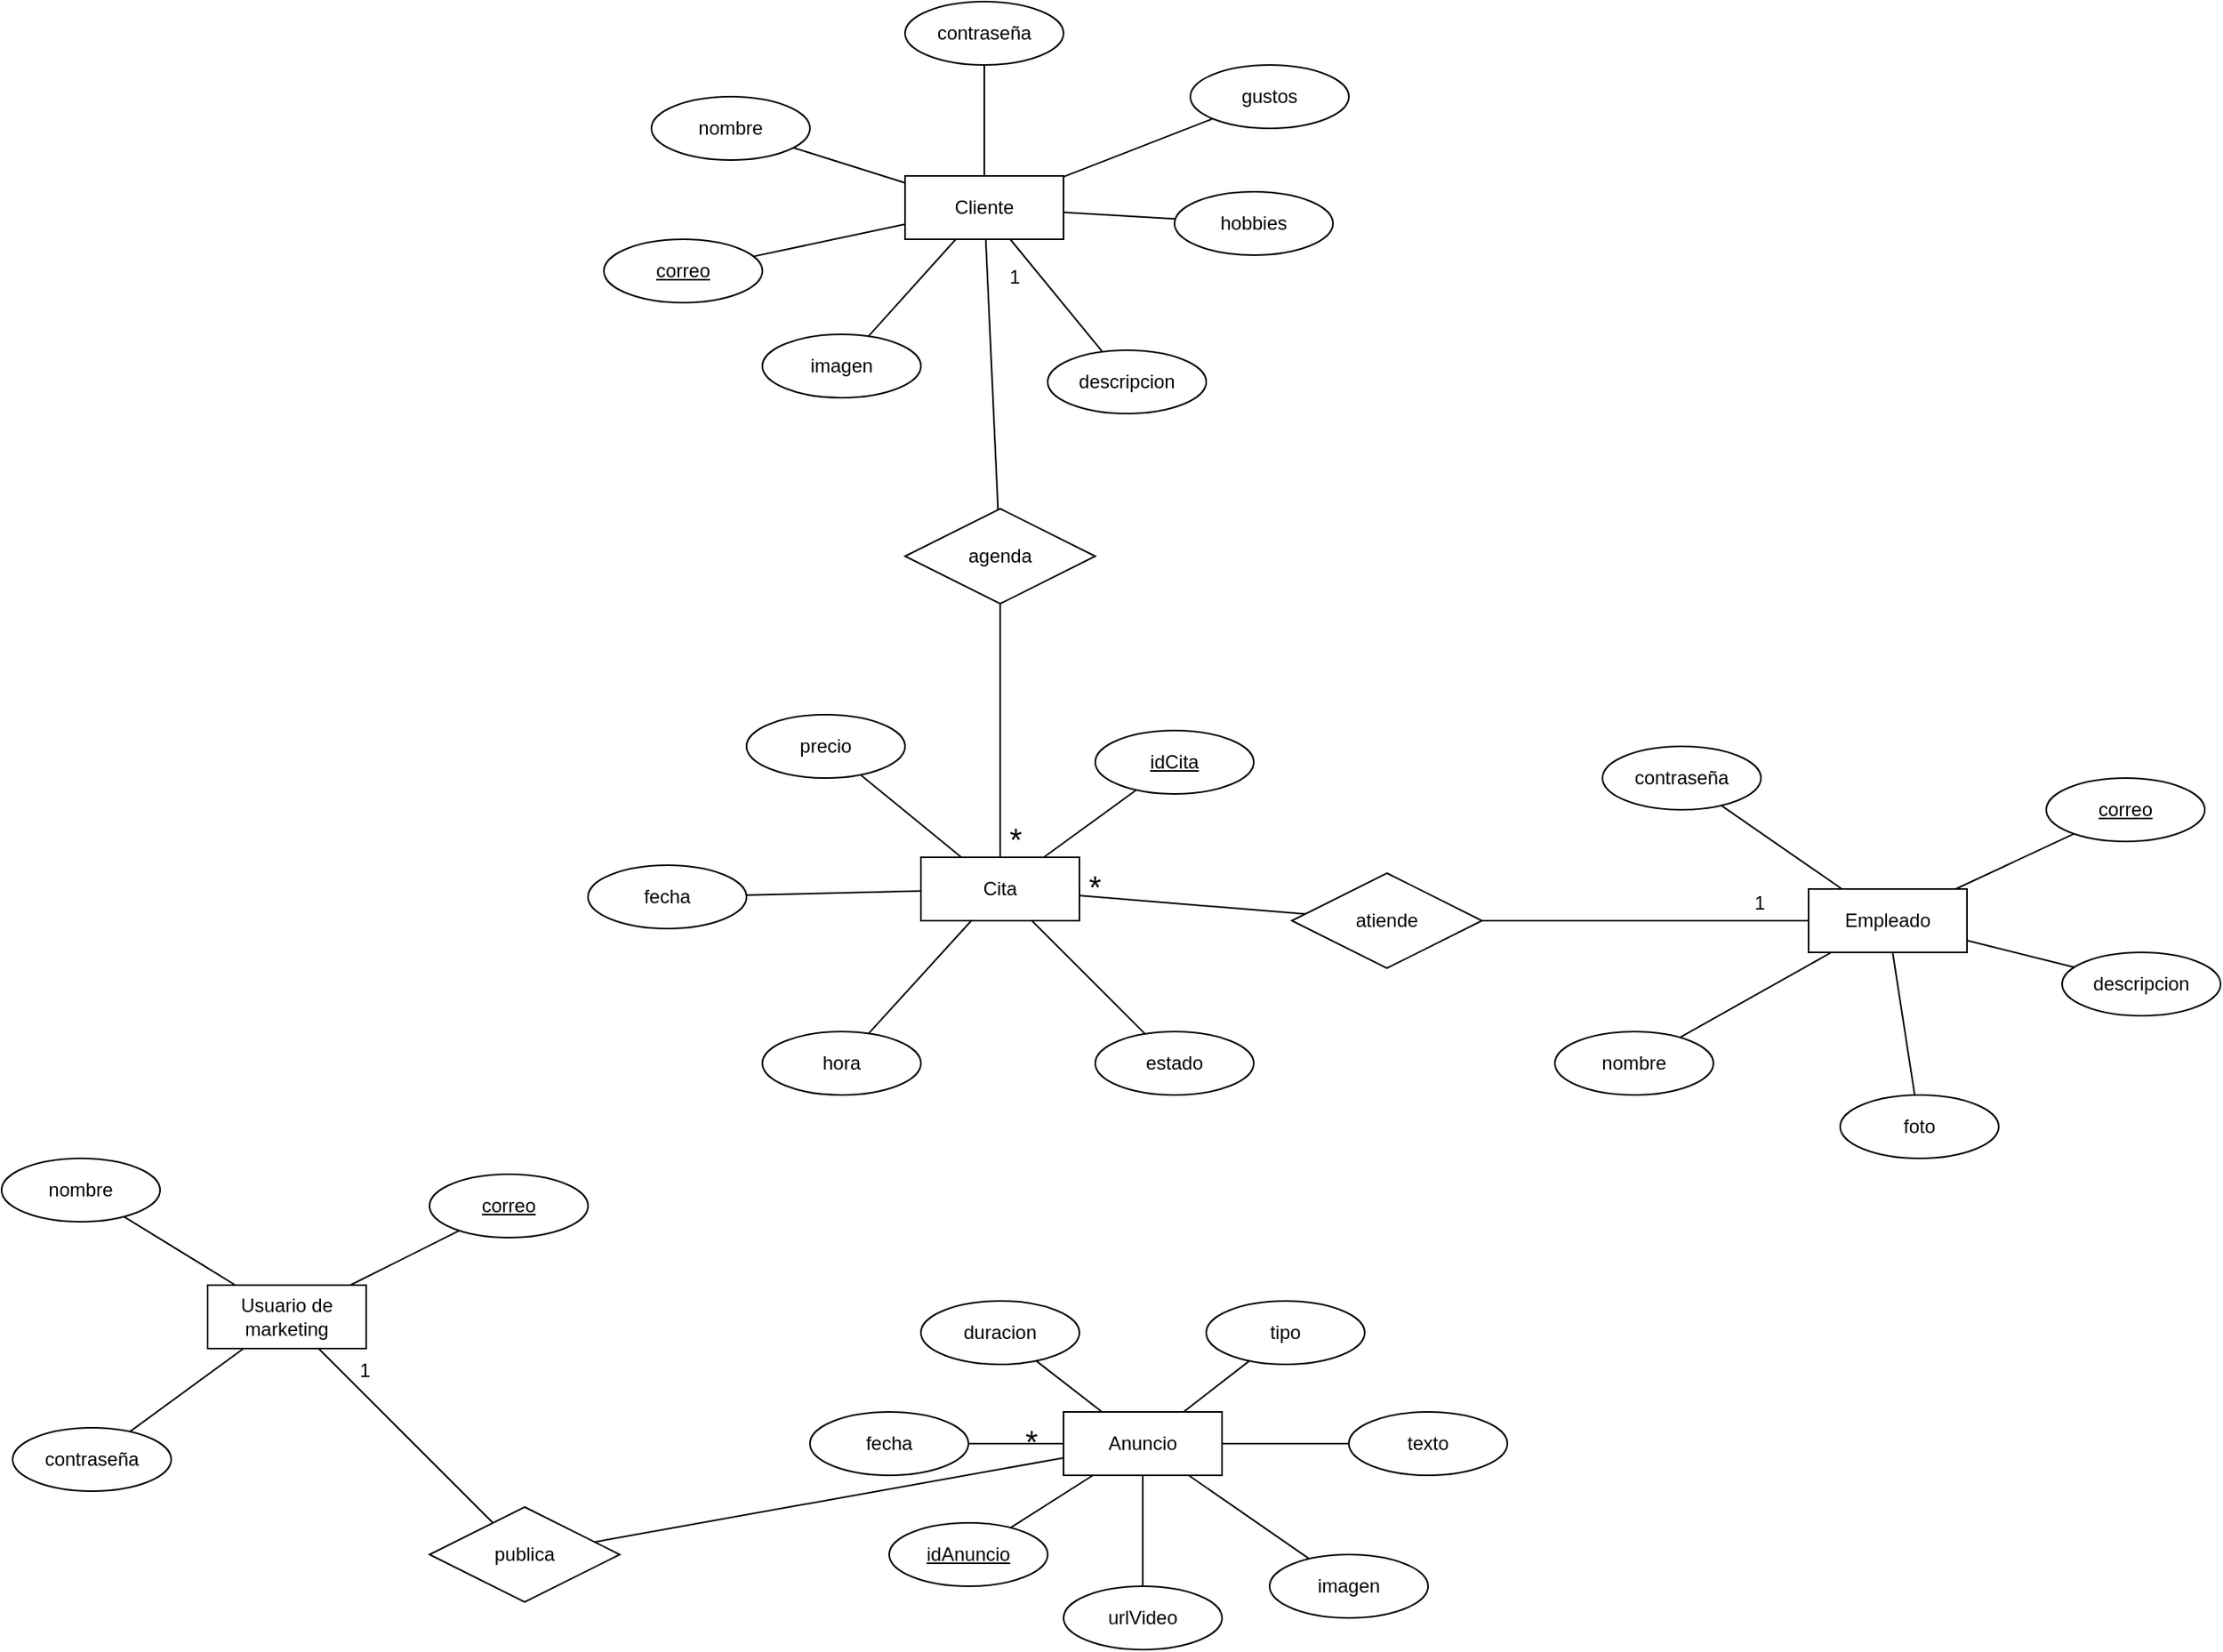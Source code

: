 <mxfile version="21.2.8" type="device">
  <diagram name="Página-1" id="iFWxAaB9A3a9G5m1DopU">
    <mxGraphModel dx="2195" dy="838" grid="1" gridSize="10" guides="1" tooltips="1" connect="1" arrows="1" fold="1" page="1" pageScale="1" pageWidth="827" pageHeight="1169" math="0" shadow="0">
      <root>
        <mxCell id="0" />
        <mxCell id="1" parent="0" />
        <mxCell id="DJ1SZZ3aCuItbE3y70CO-1" value="Cliente" style="whiteSpace=wrap;html=1;align=center;" vertex="1" parent="1">
          <mxGeometry x="50" y="230" width="100" height="40" as="geometry" />
        </mxCell>
        <mxCell id="DJ1SZZ3aCuItbE3y70CO-2" value="nombre" style="ellipse;whiteSpace=wrap;html=1;align=center;" vertex="1" parent="1">
          <mxGeometry x="-110" y="180" width="100" height="40" as="geometry" />
        </mxCell>
        <mxCell id="DJ1SZZ3aCuItbE3y70CO-3" value="contraseña" style="ellipse;whiteSpace=wrap;html=1;align=center;" vertex="1" parent="1">
          <mxGeometry x="50" y="120" width="100" height="40" as="geometry" />
        </mxCell>
        <mxCell id="DJ1SZZ3aCuItbE3y70CO-4" value="imagen" style="ellipse;whiteSpace=wrap;html=1;align=center;" vertex="1" parent="1">
          <mxGeometry x="-40" y="330" width="100" height="40" as="geometry" />
        </mxCell>
        <mxCell id="DJ1SZZ3aCuItbE3y70CO-5" value="descripcion" style="ellipse;whiteSpace=wrap;html=1;align=center;" vertex="1" parent="1">
          <mxGeometry x="140" y="340" width="100" height="40" as="geometry" />
        </mxCell>
        <mxCell id="DJ1SZZ3aCuItbE3y70CO-6" value="hobbies" style="ellipse;whiteSpace=wrap;html=1;align=center;" vertex="1" parent="1">
          <mxGeometry x="220" y="240" width="100" height="40" as="geometry" />
        </mxCell>
        <mxCell id="DJ1SZZ3aCuItbE3y70CO-7" value="gustos" style="ellipse;whiteSpace=wrap;html=1;align=center;" vertex="1" parent="1">
          <mxGeometry x="230" y="160" width="100" height="40" as="geometry" />
        </mxCell>
        <mxCell id="DJ1SZZ3aCuItbE3y70CO-8" value="correo" style="ellipse;whiteSpace=wrap;html=1;align=center;fontStyle=4;" vertex="1" parent="1">
          <mxGeometry x="-140" y="270" width="100" height="40" as="geometry" />
        </mxCell>
        <mxCell id="DJ1SZZ3aCuItbE3y70CO-9" value="" style="endArrow=none;html=1;rounded=0;" edge="1" parent="1" source="DJ1SZZ3aCuItbE3y70CO-8" target="DJ1SZZ3aCuItbE3y70CO-1">
          <mxGeometry relative="1" as="geometry">
            <mxPoint x="-20" y="260" as="sourcePoint" />
            <mxPoint x="140" y="260" as="targetPoint" />
          </mxGeometry>
        </mxCell>
        <mxCell id="DJ1SZZ3aCuItbE3y70CO-10" value="" style="endArrow=none;html=1;rounded=0;" edge="1" parent="1" source="DJ1SZZ3aCuItbE3y70CO-4" target="DJ1SZZ3aCuItbE3y70CO-1">
          <mxGeometry relative="1" as="geometry">
            <mxPoint x="-36" y="291" as="sourcePoint" />
            <mxPoint x="60" y="271" as="targetPoint" />
          </mxGeometry>
        </mxCell>
        <mxCell id="DJ1SZZ3aCuItbE3y70CO-11" value="" style="endArrow=none;html=1;rounded=0;" edge="1" parent="1" source="DJ1SZZ3aCuItbE3y70CO-5" target="DJ1SZZ3aCuItbE3y70CO-1">
          <mxGeometry relative="1" as="geometry">
            <mxPoint x="37" y="341" as="sourcePoint" />
            <mxPoint x="92" y="280" as="targetPoint" />
          </mxGeometry>
        </mxCell>
        <mxCell id="DJ1SZZ3aCuItbE3y70CO-12" value="" style="endArrow=none;html=1;rounded=0;" edge="1" parent="1" source="DJ1SZZ3aCuItbE3y70CO-6" target="DJ1SZZ3aCuItbE3y70CO-1">
          <mxGeometry relative="1" as="geometry">
            <mxPoint x="185" y="351" as="sourcePoint" />
            <mxPoint x="126" y="280" as="targetPoint" />
          </mxGeometry>
        </mxCell>
        <mxCell id="DJ1SZZ3aCuItbE3y70CO-13" value="" style="endArrow=none;html=1;rounded=0;" edge="1" parent="1" source="DJ1SZZ3aCuItbE3y70CO-7" target="DJ1SZZ3aCuItbE3y70CO-1">
          <mxGeometry relative="1" as="geometry">
            <mxPoint x="231" y="267" as="sourcePoint" />
            <mxPoint x="160" y="263" as="targetPoint" />
          </mxGeometry>
        </mxCell>
        <mxCell id="DJ1SZZ3aCuItbE3y70CO-14" value="" style="endArrow=none;html=1;rounded=0;" edge="1" parent="1" source="DJ1SZZ3aCuItbE3y70CO-3" target="DJ1SZZ3aCuItbE3y70CO-1">
          <mxGeometry relative="1" as="geometry">
            <mxPoint x="254" y="204" as="sourcePoint" />
            <mxPoint x="160" y="241" as="targetPoint" />
          </mxGeometry>
        </mxCell>
        <mxCell id="DJ1SZZ3aCuItbE3y70CO-15" value="" style="endArrow=none;html=1;rounded=0;" edge="1" parent="1" source="DJ1SZZ3aCuItbE3y70CO-2" target="DJ1SZZ3aCuItbE3y70CO-1">
          <mxGeometry relative="1" as="geometry">
            <mxPoint x="110" y="170" as="sourcePoint" />
            <mxPoint x="110" y="240" as="targetPoint" />
          </mxGeometry>
        </mxCell>
        <mxCell id="DJ1SZZ3aCuItbE3y70CO-16" value="Cita" style="whiteSpace=wrap;html=1;align=center;" vertex="1" parent="1">
          <mxGeometry x="60" y="660" width="100" height="40" as="geometry" />
        </mxCell>
        <mxCell id="DJ1SZZ3aCuItbE3y70CO-17" value="fecha" style="ellipse;whiteSpace=wrap;html=1;align=center;" vertex="1" parent="1">
          <mxGeometry x="-150" y="665" width="100" height="40" as="geometry" />
        </mxCell>
        <mxCell id="DJ1SZZ3aCuItbE3y70CO-18" value="hora" style="ellipse;whiteSpace=wrap;html=1;align=center;" vertex="1" parent="1">
          <mxGeometry x="-40" y="770" width="100" height="40" as="geometry" />
        </mxCell>
        <mxCell id="DJ1SZZ3aCuItbE3y70CO-19" value="precio" style="ellipse;whiteSpace=wrap;html=1;align=center;" vertex="1" parent="1">
          <mxGeometry x="-50" y="570" width="100" height="40" as="geometry" />
        </mxCell>
        <mxCell id="DJ1SZZ3aCuItbE3y70CO-20" value="idCita" style="ellipse;whiteSpace=wrap;html=1;align=center;fontStyle=4;" vertex="1" parent="1">
          <mxGeometry x="170" y="580" width="100" height="40" as="geometry" />
        </mxCell>
        <mxCell id="DJ1SZZ3aCuItbE3y70CO-21" value="estado" style="ellipse;whiteSpace=wrap;html=1;align=center;" vertex="1" parent="1">
          <mxGeometry x="170" y="770" width="100" height="40" as="geometry" />
        </mxCell>
        <mxCell id="DJ1SZZ3aCuItbE3y70CO-22" value="" style="endArrow=none;html=1;rounded=0;" edge="1" parent="1" source="DJ1SZZ3aCuItbE3y70CO-17" target="DJ1SZZ3aCuItbE3y70CO-16">
          <mxGeometry relative="1" as="geometry">
            <mxPoint x="-150" y="600" as="sourcePoint" />
            <mxPoint x="10" y="600" as="targetPoint" />
          </mxGeometry>
        </mxCell>
        <mxCell id="DJ1SZZ3aCuItbE3y70CO-23" value="" style="endArrow=none;html=1;rounded=0;" edge="1" parent="1" source="DJ1SZZ3aCuItbE3y70CO-18" target="DJ1SZZ3aCuItbE3y70CO-16">
          <mxGeometry relative="1" as="geometry">
            <mxPoint x="-40" y="694" as="sourcePoint" />
            <mxPoint x="70" y="691" as="targetPoint" />
          </mxGeometry>
        </mxCell>
        <mxCell id="DJ1SZZ3aCuItbE3y70CO-24" value="" style="endArrow=none;html=1;rounded=0;" edge="1" parent="1" source="DJ1SZZ3aCuItbE3y70CO-21" target="DJ1SZZ3aCuItbE3y70CO-16">
          <mxGeometry relative="1" as="geometry">
            <mxPoint x="37" y="781" as="sourcePoint" />
            <mxPoint x="102" y="710" as="targetPoint" />
          </mxGeometry>
        </mxCell>
        <mxCell id="DJ1SZZ3aCuItbE3y70CO-25" value="" style="endArrow=none;html=1;rounded=0;" edge="1" parent="1" source="DJ1SZZ3aCuItbE3y70CO-16" target="DJ1SZZ3aCuItbE3y70CO-20">
          <mxGeometry relative="1" as="geometry">
            <mxPoint x="211" y="781" as="sourcePoint" />
            <mxPoint x="140" y="710" as="targetPoint" />
          </mxGeometry>
        </mxCell>
        <mxCell id="DJ1SZZ3aCuItbE3y70CO-26" value="" style="endArrow=none;html=1;rounded=0;" edge="1" parent="1" source="DJ1SZZ3aCuItbE3y70CO-16" target="DJ1SZZ3aCuItbE3y70CO-19">
          <mxGeometry relative="1" as="geometry">
            <mxPoint x="148" y="670" as="sourcePoint" />
            <mxPoint x="206" y="628" as="targetPoint" />
          </mxGeometry>
        </mxCell>
        <mxCell id="DJ1SZZ3aCuItbE3y70CO-27" value="agenda" style="shape=rhombus;perimeter=rhombusPerimeter;whiteSpace=wrap;html=1;align=center;" vertex="1" parent="1">
          <mxGeometry x="50" y="440" width="120" height="60" as="geometry" />
        </mxCell>
        <mxCell id="DJ1SZZ3aCuItbE3y70CO-29" value="" style="endArrow=none;html=1;rounded=0;" edge="1" parent="1" source="DJ1SZZ3aCuItbE3y70CO-1" target="DJ1SZZ3aCuItbE3y70CO-27">
          <mxGeometry relative="1" as="geometry">
            <mxPoint x="350" y="500" as="sourcePoint" />
            <mxPoint x="510" y="500" as="targetPoint" />
          </mxGeometry>
        </mxCell>
        <mxCell id="DJ1SZZ3aCuItbE3y70CO-30" value="" style="endArrow=none;html=1;rounded=0;" edge="1" parent="1" source="DJ1SZZ3aCuItbE3y70CO-27" target="DJ1SZZ3aCuItbE3y70CO-16">
          <mxGeometry relative="1" as="geometry">
            <mxPoint x="250" y="540" as="sourcePoint" />
            <mxPoint x="410" y="540" as="targetPoint" />
          </mxGeometry>
        </mxCell>
        <mxCell id="DJ1SZZ3aCuItbE3y70CO-31" value="1" style="text;strokeColor=none;fillColor=none;spacingLeft=4;spacingRight=4;overflow=hidden;rotatable=0;points=[[0,0.5],[1,0.5]];portConstraint=eastwest;fontSize=12;whiteSpace=wrap;html=1;" vertex="1" parent="1">
          <mxGeometry x="110" y="280" width="40" height="30" as="geometry" />
        </mxCell>
        <mxCell id="DJ1SZZ3aCuItbE3y70CO-32" value="&lt;font style=&quot;font-size: 20px;&quot;&gt;*&lt;/font&gt;" style="text;strokeColor=none;fillColor=none;spacingLeft=4;spacingRight=4;overflow=hidden;rotatable=0;points=[[0,0.5],[1,0.5]];portConstraint=eastwest;fontSize=12;whiteSpace=wrap;html=1;" vertex="1" parent="1">
          <mxGeometry x="110" y="630" width="40" height="30" as="geometry" />
        </mxCell>
        <mxCell id="DJ1SZZ3aCuItbE3y70CO-33" value="Empleado" style="whiteSpace=wrap;html=1;align=center;" vertex="1" parent="1">
          <mxGeometry x="620" y="680" width="100" height="40" as="geometry" />
        </mxCell>
        <mxCell id="DJ1SZZ3aCuItbE3y70CO-34" value="nombre" style="ellipse;whiteSpace=wrap;html=1;align=center;" vertex="1" parent="1">
          <mxGeometry x="460" y="770" width="100" height="40" as="geometry" />
        </mxCell>
        <mxCell id="DJ1SZZ3aCuItbE3y70CO-35" value="" style="endArrow=none;html=1;rounded=0;" edge="1" parent="1" source="DJ1SZZ3aCuItbE3y70CO-34" target="DJ1SZZ3aCuItbE3y70CO-33">
          <mxGeometry relative="1" as="geometry">
            <mxPoint x="460" y="700" as="sourcePoint" />
            <mxPoint x="620" y="700" as="targetPoint" />
          </mxGeometry>
        </mxCell>
        <mxCell id="DJ1SZZ3aCuItbE3y70CO-36" value="contraseña" style="ellipse;whiteSpace=wrap;html=1;align=center;" vertex="1" parent="1">
          <mxGeometry x="490" y="590" width="100" height="40" as="geometry" />
        </mxCell>
        <mxCell id="DJ1SZZ3aCuItbE3y70CO-37" value="foto" style="ellipse;whiteSpace=wrap;html=1;align=center;" vertex="1" parent="1">
          <mxGeometry x="640" y="810" width="100" height="40" as="geometry" />
        </mxCell>
        <mxCell id="DJ1SZZ3aCuItbE3y70CO-38" value="descripcion" style="ellipse;whiteSpace=wrap;html=1;align=center;" vertex="1" parent="1">
          <mxGeometry x="780" y="720" width="100" height="40" as="geometry" />
        </mxCell>
        <mxCell id="DJ1SZZ3aCuItbE3y70CO-39" value="correo" style="ellipse;whiteSpace=wrap;html=1;align=center;fontStyle=4;" vertex="1" parent="1">
          <mxGeometry x="770" y="610" width="100" height="40" as="geometry" />
        </mxCell>
        <mxCell id="DJ1SZZ3aCuItbE3y70CO-40" value="" style="endArrow=none;html=1;rounded=0;" edge="1" parent="1" source="DJ1SZZ3aCuItbE3y70CO-37" target="DJ1SZZ3aCuItbE3y70CO-33">
          <mxGeometry relative="1" as="geometry">
            <mxPoint x="549" y="784" as="sourcePoint" />
            <mxPoint x="644" y="730" as="targetPoint" />
          </mxGeometry>
        </mxCell>
        <mxCell id="DJ1SZZ3aCuItbE3y70CO-41" value="" style="endArrow=none;html=1;rounded=0;" edge="1" parent="1" source="DJ1SZZ3aCuItbE3y70CO-33" target="DJ1SZZ3aCuItbE3y70CO-38">
          <mxGeometry relative="1" as="geometry">
            <mxPoint x="559" y="794" as="sourcePoint" />
            <mxPoint x="654" y="740" as="targetPoint" />
          </mxGeometry>
        </mxCell>
        <mxCell id="DJ1SZZ3aCuItbE3y70CO-42" value="" style="endArrow=none;html=1;rounded=0;" edge="1" parent="1" source="DJ1SZZ3aCuItbE3y70CO-33" target="DJ1SZZ3aCuItbE3y70CO-39">
          <mxGeometry relative="1" as="geometry">
            <mxPoint x="730" y="723" as="sourcePoint" />
            <mxPoint x="798" y="739" as="targetPoint" />
          </mxGeometry>
        </mxCell>
        <mxCell id="DJ1SZZ3aCuItbE3y70CO-43" value="" style="endArrow=none;html=1;rounded=0;" edge="1" parent="1" source="DJ1SZZ3aCuItbE3y70CO-33" target="DJ1SZZ3aCuItbE3y70CO-36">
          <mxGeometry relative="1" as="geometry">
            <mxPoint x="723" y="690" as="sourcePoint" />
            <mxPoint x="797" y="655" as="targetPoint" />
          </mxGeometry>
        </mxCell>
        <mxCell id="DJ1SZZ3aCuItbE3y70CO-44" value="atiende" style="shape=rhombus;perimeter=rhombusPerimeter;whiteSpace=wrap;html=1;align=center;" vertex="1" parent="1">
          <mxGeometry x="294" y="670" width="120" height="60" as="geometry" />
        </mxCell>
        <mxCell id="DJ1SZZ3aCuItbE3y70CO-45" value="" style="endArrow=none;html=1;rounded=0;" edge="1" parent="1" source="DJ1SZZ3aCuItbE3y70CO-16" target="DJ1SZZ3aCuItbE3y70CO-44">
          <mxGeometry relative="1" as="geometry">
            <mxPoint x="320" y="620" as="sourcePoint" />
            <mxPoint x="480" y="620" as="targetPoint" />
          </mxGeometry>
        </mxCell>
        <mxCell id="DJ1SZZ3aCuItbE3y70CO-46" value="" style="endArrow=none;html=1;rounded=0;" edge="1" parent="1" source="DJ1SZZ3aCuItbE3y70CO-44" target="DJ1SZZ3aCuItbE3y70CO-33">
          <mxGeometry relative="1" as="geometry">
            <mxPoint x="350" y="570" as="sourcePoint" />
            <mxPoint x="510" y="570" as="targetPoint" />
          </mxGeometry>
        </mxCell>
        <mxCell id="DJ1SZZ3aCuItbE3y70CO-47" value="1" style="text;strokeColor=none;fillColor=none;spacingLeft=4;spacingRight=4;overflow=hidden;rotatable=0;points=[[0,0.5],[1,0.5]];portConstraint=eastwest;fontSize=12;whiteSpace=wrap;html=1;" vertex="1" parent="1">
          <mxGeometry x="580" y="675" width="40" height="30" as="geometry" />
        </mxCell>
        <mxCell id="DJ1SZZ3aCuItbE3y70CO-48" value="&lt;font style=&quot;font-size: 20px;&quot;&gt;*&lt;/font&gt;" style="text;strokeColor=none;fillColor=none;spacingLeft=4;spacingRight=4;overflow=hidden;rotatable=0;points=[[0,0.5],[1,0.5]];portConstraint=eastwest;fontSize=12;whiteSpace=wrap;html=1;" vertex="1" parent="1">
          <mxGeometry x="160" y="660" width="40" height="30" as="geometry" />
        </mxCell>
        <mxCell id="DJ1SZZ3aCuItbE3y70CO-49" value="Usuario de marketing" style="whiteSpace=wrap;html=1;align=center;" vertex="1" parent="1">
          <mxGeometry x="-390" y="930" width="100" height="40" as="geometry" />
        </mxCell>
        <mxCell id="DJ1SZZ3aCuItbE3y70CO-50" value="nombre" style="ellipse;whiteSpace=wrap;html=1;align=center;" vertex="1" parent="1">
          <mxGeometry x="-520" y="850" width="100" height="40" as="geometry" />
        </mxCell>
        <mxCell id="DJ1SZZ3aCuItbE3y70CO-51" value="contraseña" style="ellipse;whiteSpace=wrap;html=1;align=center;" vertex="1" parent="1">
          <mxGeometry x="-513" y="1020" width="100" height="40" as="geometry" />
        </mxCell>
        <mxCell id="DJ1SZZ3aCuItbE3y70CO-52" value="correo" style="ellipse;whiteSpace=wrap;html=1;align=center;fontStyle=4;" vertex="1" parent="1">
          <mxGeometry x="-250" y="860" width="100" height="40" as="geometry" />
        </mxCell>
        <mxCell id="DJ1SZZ3aCuItbE3y70CO-53" value="" style="endArrow=none;html=1;rounded=0;" edge="1" parent="1" source="DJ1SZZ3aCuItbE3y70CO-51" target="DJ1SZZ3aCuItbE3y70CO-49">
          <mxGeometry relative="1" as="geometry">
            <mxPoint x="-380" y="1050" as="sourcePoint" />
            <mxPoint x="-220" y="1050" as="targetPoint" />
          </mxGeometry>
        </mxCell>
        <mxCell id="DJ1SZZ3aCuItbE3y70CO-54" value="" style="endArrow=none;html=1;rounded=0;" edge="1" parent="1" source="DJ1SZZ3aCuItbE3y70CO-50" target="DJ1SZZ3aCuItbE3y70CO-49">
          <mxGeometry relative="1" as="geometry">
            <mxPoint x="-390" y="840" as="sourcePoint" />
            <mxPoint x="-230" y="840" as="targetPoint" />
          </mxGeometry>
        </mxCell>
        <mxCell id="DJ1SZZ3aCuItbE3y70CO-55" value="" style="endArrow=none;html=1;rounded=0;" edge="1" parent="1" source="DJ1SZZ3aCuItbE3y70CO-49" target="DJ1SZZ3aCuItbE3y70CO-52">
          <mxGeometry relative="1" as="geometry">
            <mxPoint x="-170" y="1020" as="sourcePoint" />
            <mxPoint x="-10" y="1020" as="targetPoint" />
          </mxGeometry>
        </mxCell>
        <mxCell id="DJ1SZZ3aCuItbE3y70CO-56" value="Anuncio" style="whiteSpace=wrap;html=1;align=center;" vertex="1" parent="1">
          <mxGeometry x="150" y="1010" width="100" height="40" as="geometry" />
        </mxCell>
        <mxCell id="DJ1SZZ3aCuItbE3y70CO-57" value="fecha" style="ellipse;whiteSpace=wrap;html=1;align=center;" vertex="1" parent="1">
          <mxGeometry x="-10" y="1010" width="100" height="40" as="geometry" />
        </mxCell>
        <mxCell id="DJ1SZZ3aCuItbE3y70CO-58" value="idAnuncio" style="ellipse;whiteSpace=wrap;html=1;align=center;fontStyle=4;" vertex="1" parent="1">
          <mxGeometry x="40" y="1080" width="100" height="40" as="geometry" />
        </mxCell>
        <mxCell id="DJ1SZZ3aCuItbE3y70CO-59" value="duracion" style="ellipse;whiteSpace=wrap;html=1;align=center;" vertex="1" parent="1">
          <mxGeometry x="60" y="940" width="100" height="40" as="geometry" />
        </mxCell>
        <mxCell id="DJ1SZZ3aCuItbE3y70CO-60" value="tipo" style="ellipse;whiteSpace=wrap;html=1;align=center;" vertex="1" parent="1">
          <mxGeometry x="240" y="940" width="100" height="40" as="geometry" />
        </mxCell>
        <mxCell id="DJ1SZZ3aCuItbE3y70CO-61" value="texto" style="ellipse;whiteSpace=wrap;html=1;align=center;" vertex="1" parent="1">
          <mxGeometry x="330" y="1010" width="100" height="40" as="geometry" />
        </mxCell>
        <mxCell id="DJ1SZZ3aCuItbE3y70CO-62" value="imagen" style="ellipse;whiteSpace=wrap;html=1;align=center;" vertex="1" parent="1">
          <mxGeometry x="280" y="1100" width="100" height="40" as="geometry" />
        </mxCell>
        <mxCell id="DJ1SZZ3aCuItbE3y70CO-63" value="urlVideo" style="ellipse;whiteSpace=wrap;html=1;align=center;" vertex="1" parent="1">
          <mxGeometry x="150" y="1120" width="100" height="40" as="geometry" />
        </mxCell>
        <mxCell id="DJ1SZZ3aCuItbE3y70CO-64" value="" style="endArrow=none;html=1;rounded=0;" edge="1" parent="1" source="DJ1SZZ3aCuItbE3y70CO-57" target="DJ1SZZ3aCuItbE3y70CO-56">
          <mxGeometry relative="1" as="geometry">
            <mxPoint x="-50" y="1050" as="sourcePoint" />
            <mxPoint x="110" y="1050" as="targetPoint" />
          </mxGeometry>
        </mxCell>
        <mxCell id="DJ1SZZ3aCuItbE3y70CO-65" value="" style="endArrow=none;html=1;rounded=0;" edge="1" parent="1" source="DJ1SZZ3aCuItbE3y70CO-58" target="DJ1SZZ3aCuItbE3y70CO-56">
          <mxGeometry relative="1" as="geometry">
            <mxPoint x="100" y="1040" as="sourcePoint" />
            <mxPoint x="160" y="1040" as="targetPoint" />
          </mxGeometry>
        </mxCell>
        <mxCell id="DJ1SZZ3aCuItbE3y70CO-66" value="" style="endArrow=none;html=1;rounded=0;" edge="1" parent="1" source="DJ1SZZ3aCuItbE3y70CO-63" target="DJ1SZZ3aCuItbE3y70CO-56">
          <mxGeometry relative="1" as="geometry">
            <mxPoint x="126" y="1093" as="sourcePoint" />
            <mxPoint x="179" y="1060" as="targetPoint" />
          </mxGeometry>
        </mxCell>
        <mxCell id="DJ1SZZ3aCuItbE3y70CO-67" value="" style="endArrow=none;html=1;rounded=0;" edge="1" parent="1" source="DJ1SZZ3aCuItbE3y70CO-62" target="DJ1SZZ3aCuItbE3y70CO-56">
          <mxGeometry relative="1" as="geometry">
            <mxPoint x="210" y="1130" as="sourcePoint" />
            <mxPoint x="210" y="1060" as="targetPoint" />
          </mxGeometry>
        </mxCell>
        <mxCell id="DJ1SZZ3aCuItbE3y70CO-68" value="" style="endArrow=none;html=1;rounded=0;" edge="1" parent="1" source="DJ1SZZ3aCuItbE3y70CO-61" target="DJ1SZZ3aCuItbE3y70CO-56">
          <mxGeometry relative="1" as="geometry">
            <mxPoint x="315" y="1113" as="sourcePoint" />
            <mxPoint x="239" y="1060" as="targetPoint" />
          </mxGeometry>
        </mxCell>
        <mxCell id="DJ1SZZ3aCuItbE3y70CO-69" value="" style="endArrow=none;html=1;rounded=0;" edge="1" parent="1" source="DJ1SZZ3aCuItbE3y70CO-60" target="DJ1SZZ3aCuItbE3y70CO-56">
          <mxGeometry relative="1" as="geometry">
            <mxPoint x="340" y="1040" as="sourcePoint" />
            <mxPoint x="260" y="1040" as="targetPoint" />
          </mxGeometry>
        </mxCell>
        <mxCell id="DJ1SZZ3aCuItbE3y70CO-70" value="" style="endArrow=none;html=1;rounded=0;" edge="1" parent="1" source="DJ1SZZ3aCuItbE3y70CO-59" target="DJ1SZZ3aCuItbE3y70CO-56">
          <mxGeometry relative="1" as="geometry">
            <mxPoint x="277" y="988" as="sourcePoint" />
            <mxPoint x="236" y="1020" as="targetPoint" />
          </mxGeometry>
        </mxCell>
        <mxCell id="DJ1SZZ3aCuItbE3y70CO-71" value="publica" style="shape=rhombus;perimeter=rhombusPerimeter;whiteSpace=wrap;html=1;align=center;" vertex="1" parent="1">
          <mxGeometry x="-250" y="1070" width="120" height="60" as="geometry" />
        </mxCell>
        <mxCell id="DJ1SZZ3aCuItbE3y70CO-72" value="" style="endArrow=none;html=1;rounded=0;" edge="1" parent="1" source="DJ1SZZ3aCuItbE3y70CO-49" target="DJ1SZZ3aCuItbE3y70CO-71">
          <mxGeometry relative="1" as="geometry">
            <mxPoint x="-360" y="1020" as="sourcePoint" />
            <mxPoint x="-200" y="1020" as="targetPoint" />
          </mxGeometry>
        </mxCell>
        <mxCell id="DJ1SZZ3aCuItbE3y70CO-73" value="" style="endArrow=none;html=1;rounded=0;" edge="1" parent="1" source="DJ1SZZ3aCuItbE3y70CO-71" target="DJ1SZZ3aCuItbE3y70CO-56">
          <mxGeometry relative="1" as="geometry">
            <mxPoint x="-120" y="1140" as="sourcePoint" />
            <mxPoint x="40" y="1140" as="targetPoint" />
          </mxGeometry>
        </mxCell>
        <mxCell id="DJ1SZZ3aCuItbE3y70CO-74" value="1" style="text;strokeColor=none;fillColor=none;spacingLeft=4;spacingRight=4;overflow=hidden;rotatable=0;points=[[0,0.5],[1,0.5]];portConstraint=eastwest;fontSize=12;whiteSpace=wrap;html=1;" vertex="1" parent="1">
          <mxGeometry x="-300" y="970" width="40" height="30" as="geometry" />
        </mxCell>
        <mxCell id="DJ1SZZ3aCuItbE3y70CO-75" value="&lt;font style=&quot;font-size: 20px;&quot;&gt;*&lt;/font&gt;" style="text;strokeColor=none;fillColor=none;spacingLeft=4;spacingRight=4;overflow=hidden;rotatable=0;points=[[0,0.5],[1,0.5]];portConstraint=eastwest;fontSize=12;whiteSpace=wrap;html=1;" vertex="1" parent="1">
          <mxGeometry x="120" y="1010" width="40" height="30" as="geometry" />
        </mxCell>
      </root>
    </mxGraphModel>
  </diagram>
</mxfile>
